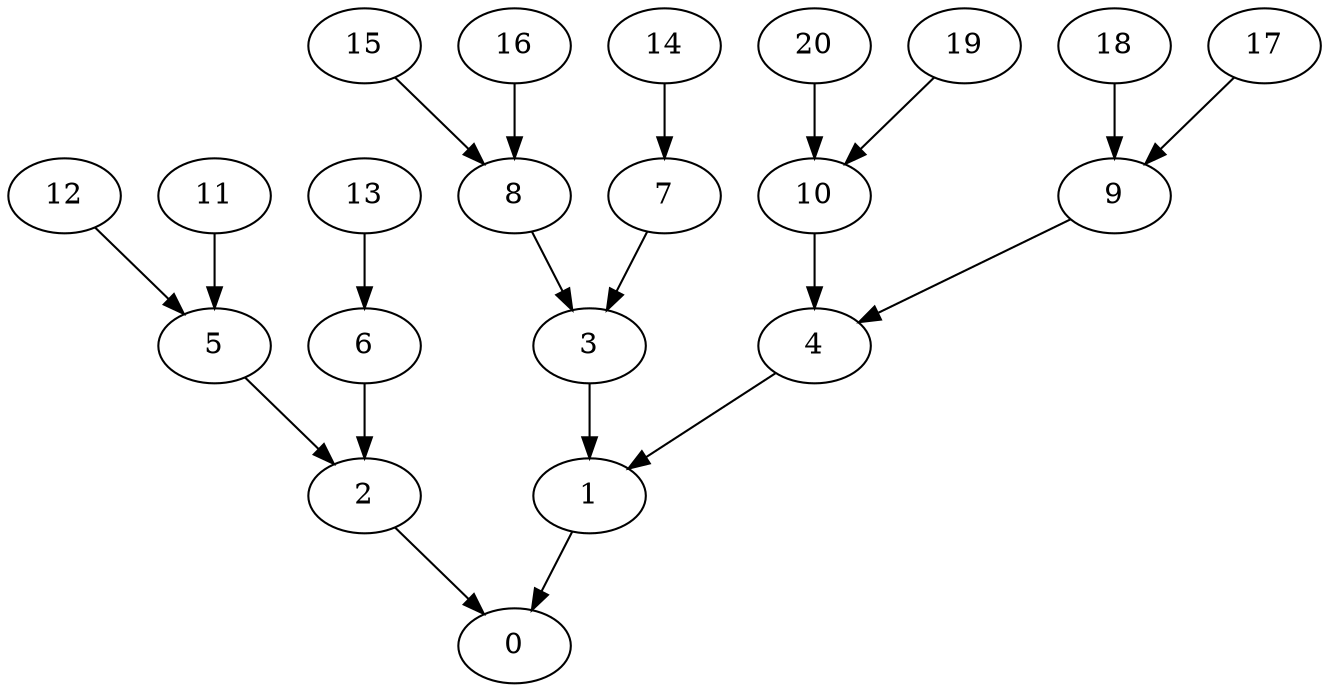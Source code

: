 digraph output_graph {
	11 [Weight=7, Start=0, Processor=1];
	12 [Weight=3, Start=7, Processor=1];
	13 [Weight=9, Start=10, Processor=1];
	14 [Weight=10, Start=19, Processor=1];
	15 [Weight=7, Start=29, Processor=1];
	16 [Weight=10, Start=36, Processor=1];
	17 [Weight=7, Start=46, Processor=1];
	18 [Weight=3, Start=53, Processor=1];
	19 [Weight=4, Start=56, Processor=1];
	0 [Weight=8, Start=117, Processor=1];
	1 [Weight=2, Start=115, Processor=1];
	2 [Weight=4, Start=96, Processor=1];
	3 [Weight=7, Start=100, Processor=1];
	4 [Weight=8, Start=107, Processor=1];
	5 [Weight=5, Start=63, Processor=1];
	6 [Weight=4, Start=68, Processor=1];
	7 [Weight=10, Start=72, Processor=1];
	8 [Weight=8, Start=82, Processor=1];
	9 [Weight=4, Start=90, Processor=1];
	20 [Weight=3, Start=60, Processor=1];
	10 [Weight=2, Start=94, Processor=1];
	11->5 [Weight=42];
	12->5 [Weight=94];
	13->6 [Weight=21];
	14->7 [Weight=52];
	15->8 [Weight=73];
	16->8 [Weight=52];
	17->9 [Weight=63];
	18->9 [Weight=73];
	19->10 [Weight=83];
	1->0 [Weight=21];
	2->0 [Weight=42];
	3->1 [Weight=52];
	4->1 [Weight=73];
	5->2 [Weight=63];
	6->2 [Weight=73];
	7->3 [Weight=94];
	8->3 [Weight=83];
	9->4 [Weight=94];
	20->10 [Weight=52];
	10->4 [Weight=52];
}
